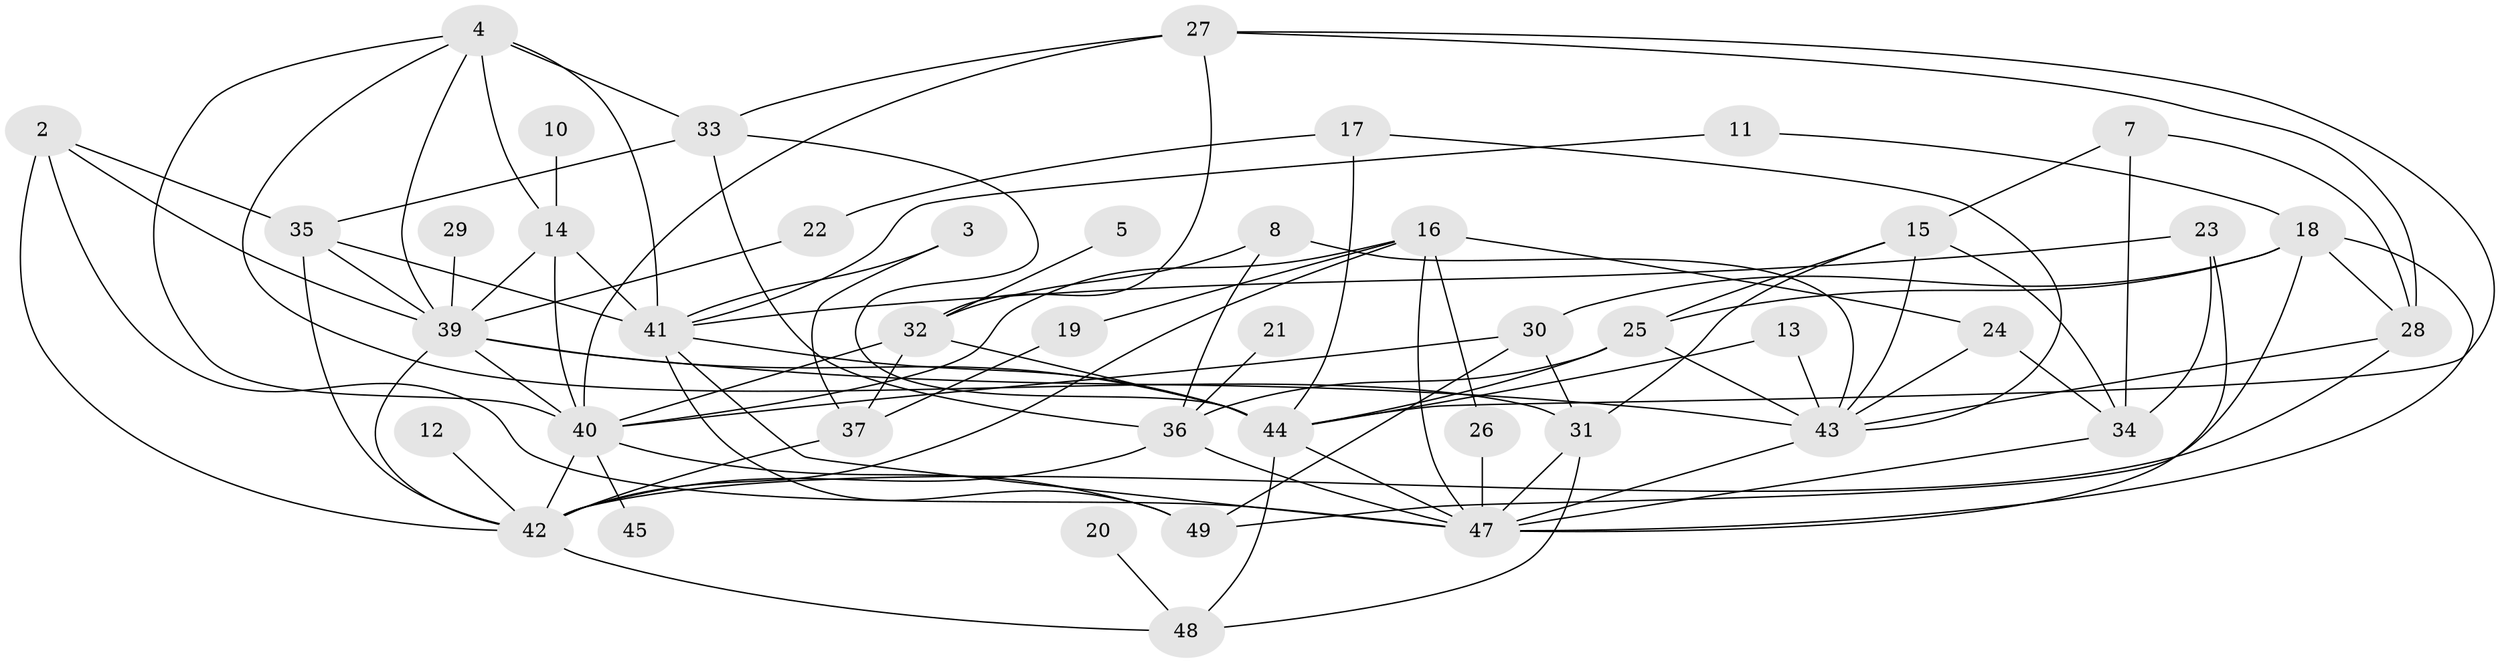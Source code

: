 // original degree distribution, {4: 0.19387755102040816, 0: 0.05102040816326531, 3: 0.19387755102040816, 2: 0.17346938775510204, 5: 0.1836734693877551, 1: 0.14285714285714285, 6: 0.05102040816326531, 7: 0.01020408163265306}
// Generated by graph-tools (version 1.1) at 2025/25/03/09/25 03:25:24]
// undirected, 44 vertices, 99 edges
graph export_dot {
graph [start="1"]
  node [color=gray90,style=filled];
  2;
  3;
  4;
  5;
  7;
  8;
  10;
  11;
  12;
  13;
  14;
  15;
  16;
  17;
  18;
  19;
  20;
  21;
  22;
  23;
  24;
  25;
  26;
  27;
  28;
  29;
  30;
  31;
  32;
  33;
  34;
  35;
  36;
  37;
  39;
  40;
  41;
  42;
  43;
  44;
  45;
  47;
  48;
  49;
  2 -- 35 [weight=1.0];
  2 -- 39 [weight=1.0];
  2 -- 42 [weight=1.0];
  2 -- 47 [weight=1.0];
  3 -- 37 [weight=1.0];
  3 -- 41 [weight=1.0];
  4 -- 14 [weight=1.0];
  4 -- 31 [weight=1.0];
  4 -- 33 [weight=1.0];
  4 -- 39 [weight=1.0];
  4 -- 40 [weight=1.0];
  4 -- 41 [weight=2.0];
  5 -- 32 [weight=1.0];
  7 -- 15 [weight=1.0];
  7 -- 28 [weight=1.0];
  7 -- 34 [weight=1.0];
  8 -- 32 [weight=1.0];
  8 -- 36 [weight=1.0];
  8 -- 43 [weight=1.0];
  10 -- 14 [weight=1.0];
  11 -- 18 [weight=1.0];
  11 -- 41 [weight=1.0];
  12 -- 42 [weight=1.0];
  13 -- 43 [weight=1.0];
  13 -- 44 [weight=1.0];
  14 -- 39 [weight=1.0];
  14 -- 40 [weight=1.0];
  14 -- 41 [weight=1.0];
  15 -- 25 [weight=1.0];
  15 -- 31 [weight=1.0];
  15 -- 34 [weight=1.0];
  15 -- 43 [weight=1.0];
  16 -- 19 [weight=1.0];
  16 -- 24 [weight=1.0];
  16 -- 26 [weight=1.0];
  16 -- 40 [weight=1.0];
  16 -- 42 [weight=1.0];
  16 -- 47 [weight=1.0];
  17 -- 22 [weight=1.0];
  17 -- 43 [weight=1.0];
  17 -- 44 [weight=1.0];
  18 -- 25 [weight=1.0];
  18 -- 28 [weight=1.0];
  18 -- 30 [weight=1.0];
  18 -- 47 [weight=1.0];
  18 -- 49 [weight=1.0];
  19 -- 37 [weight=1.0];
  20 -- 48 [weight=1.0];
  21 -- 36 [weight=1.0];
  22 -- 39 [weight=1.0];
  23 -- 34 [weight=1.0];
  23 -- 41 [weight=1.0];
  23 -- 47 [weight=1.0];
  24 -- 34 [weight=1.0];
  24 -- 43 [weight=1.0];
  25 -- 36 [weight=1.0];
  25 -- 43 [weight=1.0];
  25 -- 44 [weight=2.0];
  26 -- 47 [weight=1.0];
  27 -- 28 [weight=1.0];
  27 -- 32 [weight=1.0];
  27 -- 33 [weight=1.0];
  27 -- 40 [weight=1.0];
  27 -- 44 [weight=1.0];
  28 -- 42 [weight=1.0];
  28 -- 43 [weight=1.0];
  29 -- 39 [weight=1.0];
  30 -- 31 [weight=1.0];
  30 -- 40 [weight=1.0];
  30 -- 49 [weight=1.0];
  31 -- 47 [weight=1.0];
  31 -- 48 [weight=1.0];
  32 -- 37 [weight=1.0];
  32 -- 40 [weight=1.0];
  32 -- 44 [weight=1.0];
  33 -- 35 [weight=1.0];
  33 -- 36 [weight=1.0];
  33 -- 44 [weight=1.0];
  34 -- 47 [weight=1.0];
  35 -- 39 [weight=1.0];
  35 -- 41 [weight=1.0];
  35 -- 42 [weight=2.0];
  36 -- 42 [weight=1.0];
  36 -- 47 [weight=1.0];
  37 -- 42 [weight=1.0];
  39 -- 40 [weight=2.0];
  39 -- 42 [weight=1.0];
  39 -- 43 [weight=1.0];
  39 -- 44 [weight=1.0];
  40 -- 42 [weight=1.0];
  40 -- 45 [weight=1.0];
  40 -- 49 [weight=1.0];
  41 -- 44 [weight=1.0];
  41 -- 47 [weight=2.0];
  41 -- 49 [weight=1.0];
  42 -- 48 [weight=1.0];
  43 -- 47 [weight=2.0];
  44 -- 47 [weight=1.0];
  44 -- 48 [weight=1.0];
}
